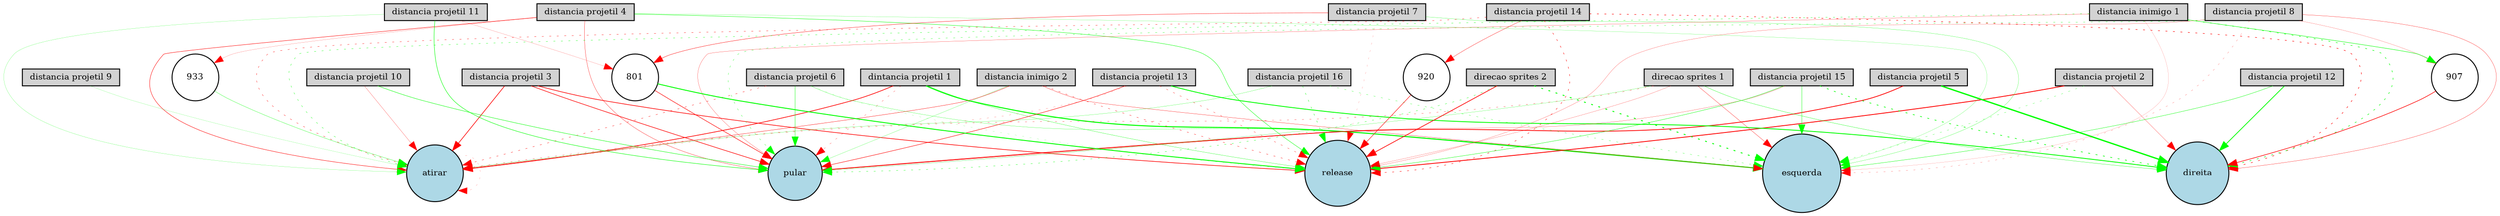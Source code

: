 digraph {
	node [fontsize=9 height=0.2 shape=circle width=0.2]
	"dintancia projetil 1" [fillcolor=lightgray shape=box style=filled]
	"distancia projetil 2" [fillcolor=lightgray shape=box style=filled]
	"distancia projetil 3" [fillcolor=lightgray shape=box style=filled]
	"distancia projetil 4" [fillcolor=lightgray shape=box style=filled]
	"distancia projetil 5" [fillcolor=lightgray shape=box style=filled]
	"distancia projetil 6" [fillcolor=lightgray shape=box style=filled]
	"distancia projetil 7" [fillcolor=lightgray shape=box style=filled]
	"distancia projetil 8" [fillcolor=lightgray shape=box style=filled]
	"distancia projetil 9" [fillcolor=lightgray shape=box style=filled]
	"distancia projetil 10" [fillcolor=lightgray shape=box style=filled]
	"distancia projetil 11" [fillcolor=lightgray shape=box style=filled]
	"distancia projetil 12" [fillcolor=lightgray shape=box style=filled]
	"distancia projetil 13" [fillcolor=lightgray shape=box style=filled]
	"distancia projetil 14" [fillcolor=lightgray shape=box style=filled]
	"distancia projetil 15" [fillcolor=lightgray shape=box style=filled]
	"distancia projetil 16" [fillcolor=lightgray shape=box style=filled]
	"distancia inimigo 1" [fillcolor=lightgray shape=box style=filled]
	"distancia inimigo 2" [fillcolor=lightgray shape=box style=filled]
	"direcao sprites 1" [fillcolor=lightgray shape=box style=filled]
	"direcao sprites 2" [fillcolor=lightgray shape=box style=filled]
	esquerda [fillcolor=lightblue style=filled]
	direita [fillcolor=lightblue style=filled]
	pular [fillcolor=lightblue style=filled]
	atirar [fillcolor=lightblue style=filled]
	release [fillcolor=lightblue style=filled]
	933 [fillcolor=white style=filled]
	801 [fillcolor=white style=filled]
	907 [fillcolor=white style=filled]
	920 [fillcolor=white style=filled]
	"direcao sprites 2" -> pular [color=green penwidth=0.312642982163 style=dotted]
	"distancia projetil 10" -> pular [color=green penwidth=0.41807713518 style=solid]
	"distancia projetil 2" -> esquerda [color=green penwidth=0.235788729991 style=dotted]
	"distancia projetil 7" -> release [color=red penwidth=0.115385947979 style=dotted]
	"direcao sprites 1" -> atirar [color=red penwidth=0.248716018527 style=dotted]
	"distancia projetil 13" -> release [color=red penwidth=0.282594030724 style=dotted]
	"distancia projetil 16" -> atirar [color=green penwidth=0.192669051998 style=solid]
	"distancia inimigo 1" -> esquerda [color=red penwidth=0.101672924436 style=solid]
	"distancia projetil 14" -> 920 [color=red penwidth=0.29102888476 style=solid]
	"direcao sprites 1" -> direita [color=green penwidth=0.278585285169 style=solid]
	"distancia projetil 12" -> esquerda [color=green penwidth=0.345303941943 style=solid]
	"distancia projetil 15" -> pular [color=red penwidth=0.194880814403 style=solid]
	"distancia projetil 4" -> pular [color=red penwidth=0.283531283753 style=solid]
	"distancia projetil 7" -> esquerda [color=green penwidth=0.207860688373 style=solid]
	"distancia inimigo 1" -> direita [color=green penwidth=0.516901232495 style=dotted]
	"distancia projetil 13" -> atirar [color=red penwidth=0.159999508732 style=dotted]
	"distancia projetil 3" -> atirar [color=red penwidth=0.658868008652 style=solid]
	"distancia projetil 8" -> direita [color=red penwidth=0.252913811041 style=solid]
	"distancia projetil 8" -> release [color=red penwidth=0.179816220073 style=solid]
	"dintancia projetil 1" -> esquerda [color=green penwidth=1.07620822827 style=solid]
	"distancia projetil 10" -> atirar [color=red penwidth=0.193828586931 style=solid]
	"distancia projetil 2" -> direita [color=red penwidth=0.209810694575 style=solid]
	"distancia projetil 5" -> direita [color=green penwidth=1.39863626672 style=solid]
	"direcao sprites 1" -> pular [color=green penwidth=0.185975657775 style=solid]
	atirar -> atirar [color=red penwidth=0.121355213812 style=dotted]
	"distancia projetil 16" -> release [color=green penwidth=0.354114685959 style=dotted]
	"distancia projetil 2" -> release [color=red penwidth=0.850821659097 style=solid]
	"distancia projetil 6" -> esquerda [color=green penwidth=0.209412048376 style=solid]
	"distancia projetil 8" -> esquerda [color=red penwidth=0.171595242821 style=dotted]
	"distancia projetil 12" -> direita [color=green penwidth=0.792119486396 style=solid]
	"distancia projetil 15" -> direita [color=green penwidth=0.654583235702 style=dotted]
	"distancia projetil 4" -> atirar [color=red penwidth=0.416500178627 style=solid]
	"distancia projetil 13" -> pular [color=red penwidth=0.459154081489 style=solid]
	907 -> direita [color=red penwidth=0.603100476541 style=solid]
	"distancia projetil 3" -> pular [color=red penwidth=0.58589517275 style=solid]
	"distancia projetil 8" -> pular [color=green penwidth=0.277044595266 style=dotted]
	"distancia projetil 7" -> 801 [color=red penwidth=0.344780120083 style=solid]
	"distancia projetil 8" -> 907 [color=red penwidth=0.152188810682 style=solid]
	"distancia inimigo 2" -> pular [color=green penwidth=0.177678303792 style=solid]
	"distancia projetil 11" -> 801 [color=red penwidth=0.124267651045 style=solid]
	"distancia projetil 15" -> release [color=green penwidth=0.35908668191 style=solid]
	"distancia projetil 6" -> release [color=green penwidth=0.116897835255 style=dotted]
	801 -> pular [color=red penwidth=0.511055657733 style=solid]
	"distancia projetil 4" -> 933 [color=red penwidth=0.128929190183 style=solid]
	"distancia projetil 14" -> atirar [color=red penwidth=0.320886399494 style=dotted]
	"distancia inimigo 1" -> pular [color=red penwidth=0.202026422455 style=solid]
	"direcao sprites 2" -> esquerda [color=green penwidth=0.945735953376 style=dotted]
	"distancia projetil 6" -> atirar [color=red penwidth=0.336880808592 style=dotted]
	"distancia projetil 15" -> esquerda [color=green penwidth=0.365434938036 style=solid]
	"dintancia projetil 1" -> pular [color=red penwidth=0.213522982975 style=dotted]
	"distancia inimigo 2" -> atirar [color=red penwidth=0.328781241427 style=solid]
	"distancia projetil 11" -> atirar [color=green penwidth=0.151730522467 style=solid]
	"direcao sprites 2" -> release [color=red penwidth=0.698656930501 style=solid]
	"distancia projetil 4" -> esquerda [color=green penwidth=0.161864859789 style=solid]
	"distancia projetil 13" -> direita [color=green penwidth=0.873273148155 style=solid]
	"distancia projetil 5" -> pular [color=red penwidth=0.802602112665 style=solid]
	"direcao sprites 1" -> esquerda [color=red penwidth=0.274540208556 style=solid]
	"distancia projetil 4" -> release [color=green penwidth=0.385229153538 style=solid]
	"distancia inimigo 1" -> 907 [color=green penwidth=0.434331862815 style=solid]
	"dintancia projetil 1" -> atirar [color=red penwidth=0.690455333936 style=solid]
	"distancia inimigo 2" -> release [color=red penwidth=0.331930267682 style=dotted]
	"direcao sprites 1" -> release [color=red penwidth=0.168614025797 style=solid]
	"distancia projetil 11" -> pular [color=green penwidth=0.461000851485 style=solid]
	"distancia projetil 14" -> release [color=red penwidth=0.421974132923 style=dotted]
	801 -> release [color=green penwidth=0.94126688342 style=solid]
	"distancia projetil 6" -> pular [color=green penwidth=0.361356762933 style=solid]
	"distancia projetil 9" -> atirar [color=green penwidth=0.122255396826 style=solid]
	"distancia projetil 16" -> esquerda [color=green penwidth=0.251656147957 style=dotted]
	"distancia inimigo 2" -> esquerda [color=red penwidth=0.268770694227 style=solid]
	"distancia inimigo 1" -> atirar [color=green penwidth=0.312933454473 style=dotted]
	"dintancia projetil 1" -> release [color=green penwidth=0.258066541793 style=solid]
	"distancia projetil 3" -> release [color=red penwidth=0.647720423644 style=solid]
	920 -> release [color=red penwidth=0.482892743187 style=solid]
	"distancia projetil 14" -> direita [color=red penwidth=0.509654851834 style=dotted]
	933 -> atirar [color=green penwidth=0.260504304527 style=solid]
}
